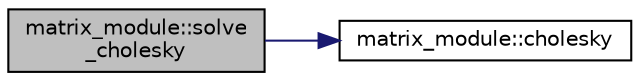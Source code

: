 digraph "matrix_module::solve_cholesky"
{
 // LATEX_PDF_SIZE
  edge [fontname="Helvetica",fontsize="10",labelfontname="Helvetica",labelfontsize="10"];
  node [fontname="Helvetica",fontsize="10",shape=record];
  rankdir="LR";
  Node1 [label="matrix_module::solve\l_cholesky",height=0.2,width=0.4,color="black", fillcolor="grey75", style="filled", fontcolor="black",tooltip=" "];
  Node1 -> Node2 [color="midnightblue",fontsize="10",style="solid",fontname="Helvetica"];
  Node2 [label="matrix_module::cholesky",height=0.2,width=0.4,color="black", fillcolor="white", style="filled",URL="$namespacematrix__module.html#addfed84dcfeb9340921b94a7952f3c39",tooltip=" "];
}
